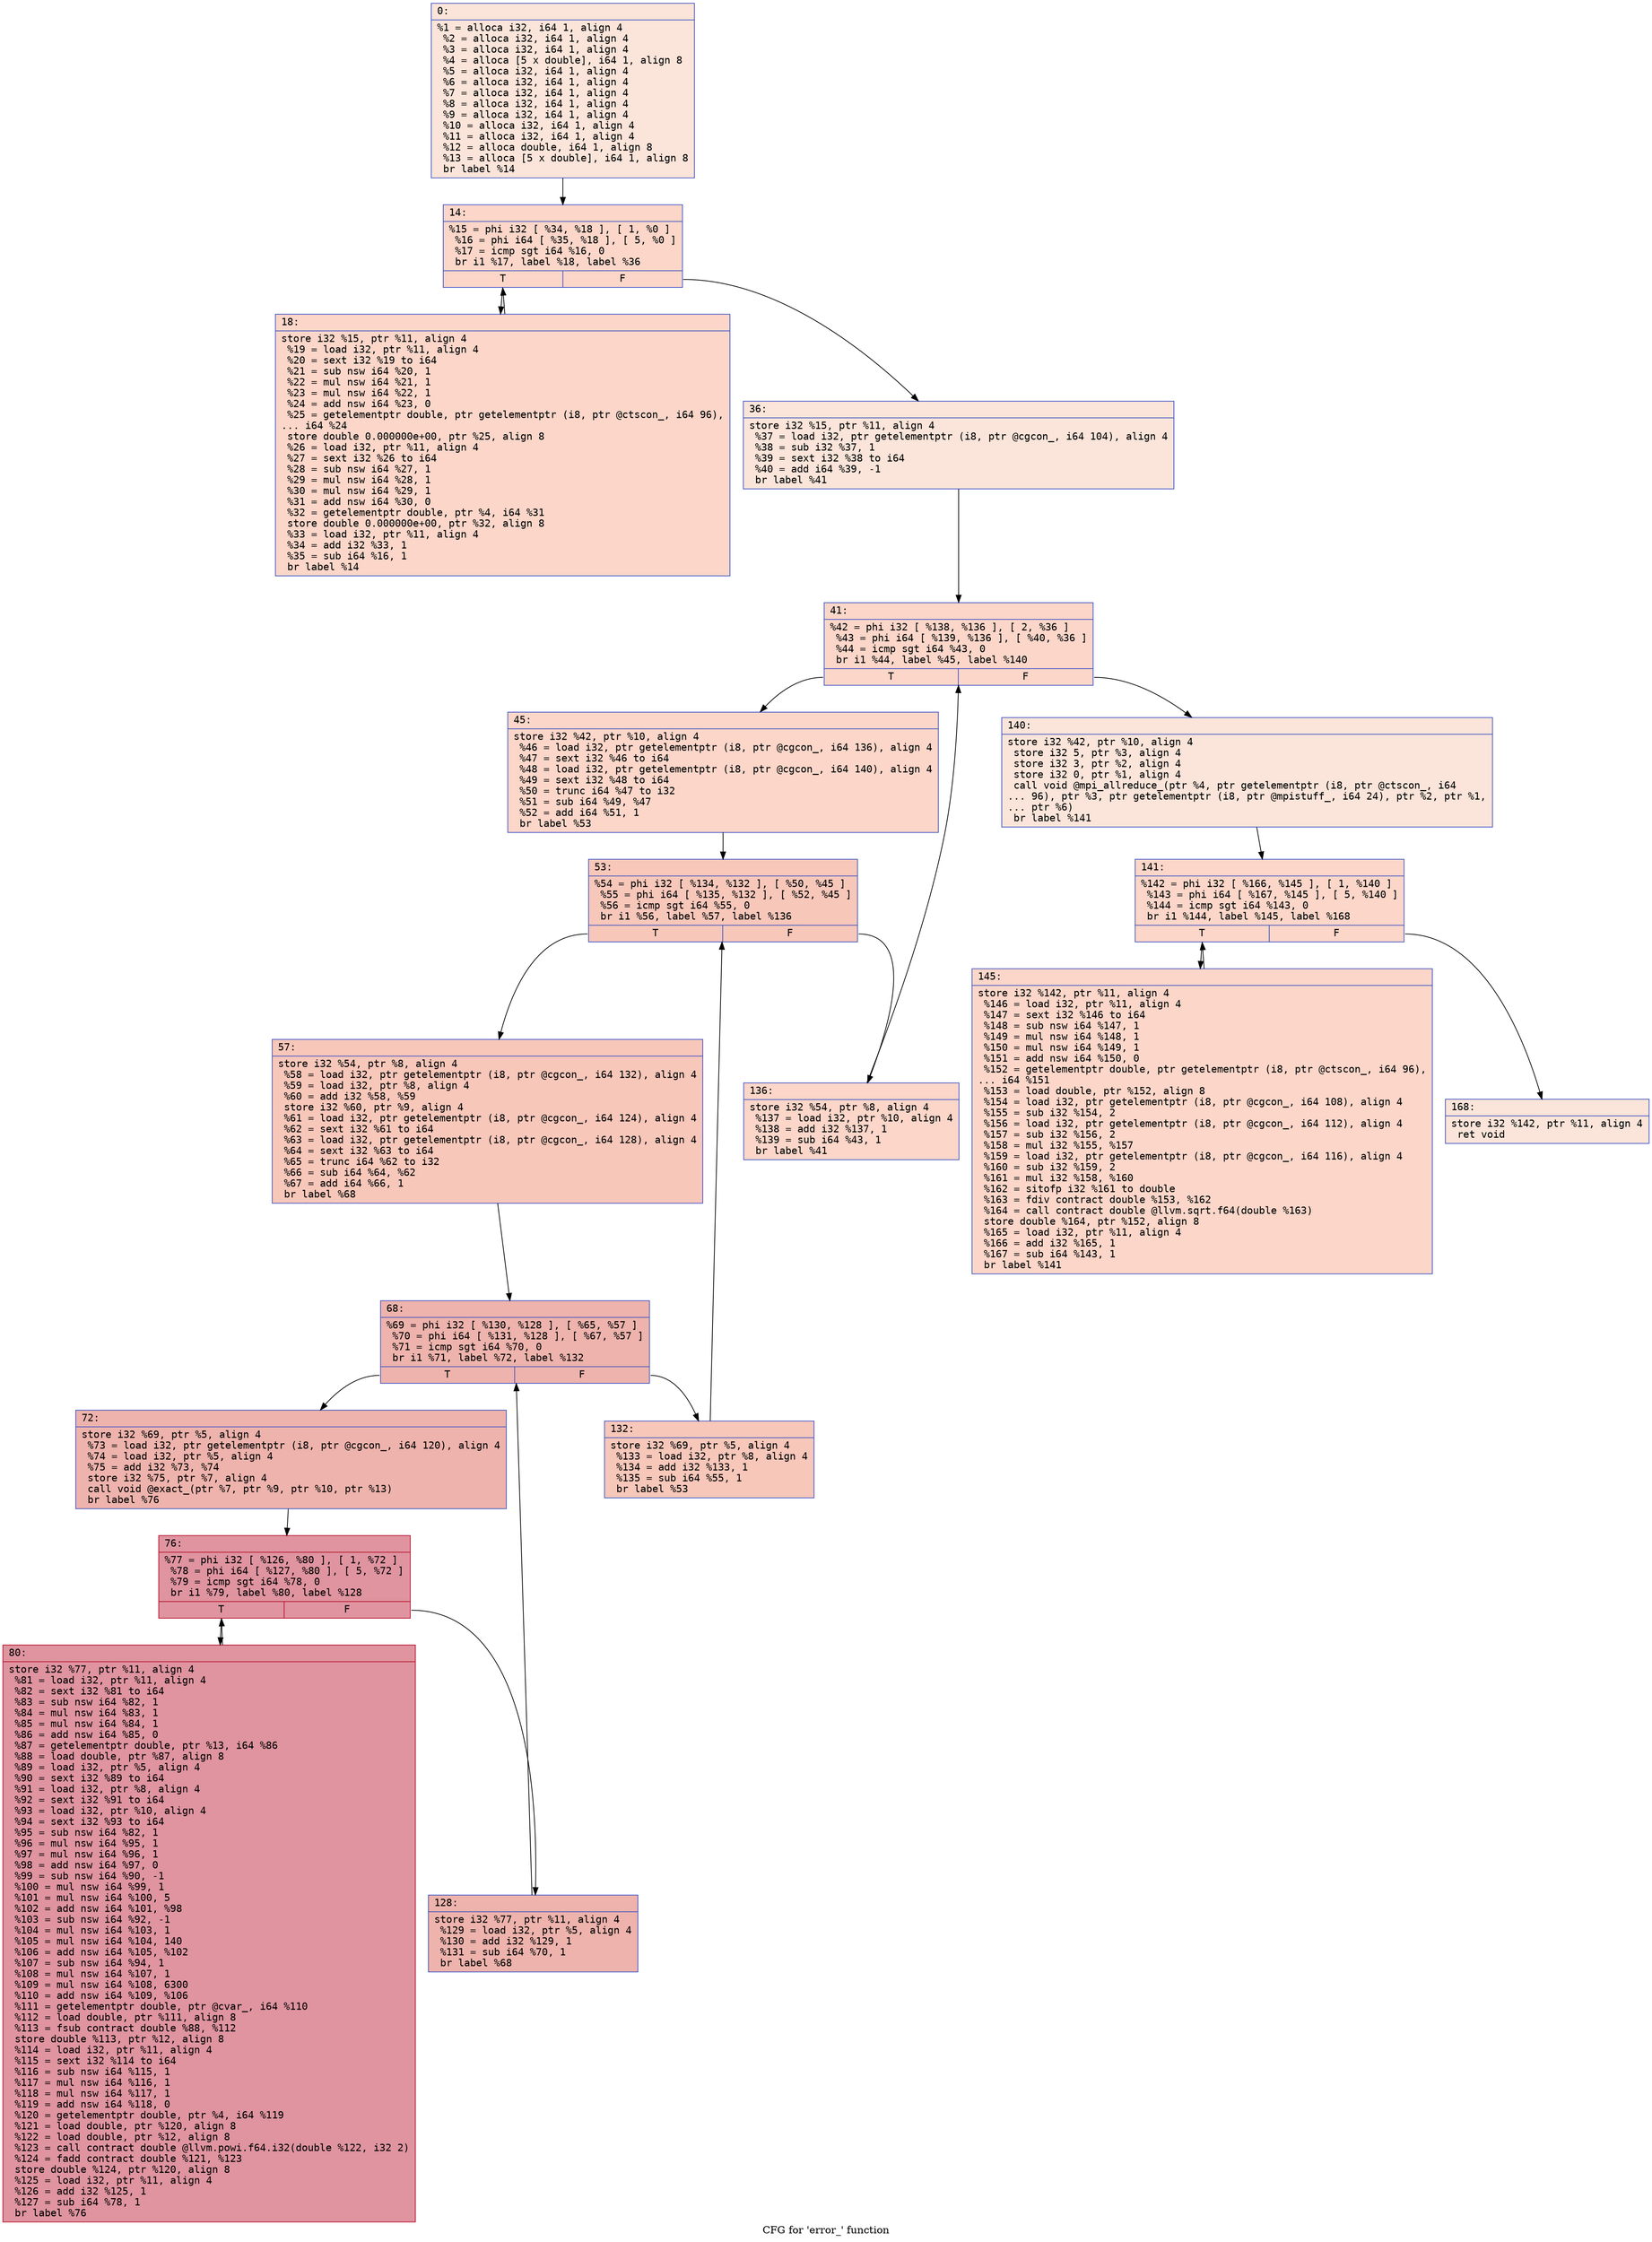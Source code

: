 digraph "CFG for 'error_' function" {
	label="CFG for 'error_' function";

	Node0x561daa31c400 [shape=record,color="#3d50c3ff", style=filled, fillcolor="#f5c1a970" fontname="Courier",label="{0:\l|  %1 = alloca i32, i64 1, align 4\l  %2 = alloca i32, i64 1, align 4\l  %3 = alloca i32, i64 1, align 4\l  %4 = alloca [5 x double], i64 1, align 8\l  %5 = alloca i32, i64 1, align 4\l  %6 = alloca i32, i64 1, align 4\l  %7 = alloca i32, i64 1, align 4\l  %8 = alloca i32, i64 1, align 4\l  %9 = alloca i32, i64 1, align 4\l  %10 = alloca i32, i64 1, align 4\l  %11 = alloca i32, i64 1, align 4\l  %12 = alloca double, i64 1, align 8\l  %13 = alloca [5 x double], i64 1, align 8\l  br label %14\l}"];
	Node0x561daa31c400 -> Node0x561daa31cb40[tooltip="0 -> 14\nProbability 100.00%" ];
	Node0x561daa31cb40 [shape=record,color="#3d50c3ff", style=filled, fillcolor="#f6a38570" fontname="Courier",label="{14:\l|  %15 = phi i32 [ %34, %18 ], [ 1, %0 ]\l  %16 = phi i64 [ %35, %18 ], [ 5, %0 ]\l  %17 = icmp sgt i64 %16, 0\l  br i1 %17, label %18, label %36\l|{<s0>T|<s1>F}}"];
	Node0x561daa31cb40:s0 -> Node0x561daa31cc30[tooltip="14 -> 18\nProbability 96.88%" ];
	Node0x561daa31cb40:s1 -> Node0x561daa3190f0[tooltip="14 -> 36\nProbability 3.12%" ];
	Node0x561daa31cc30 [shape=record,color="#3d50c3ff", style=filled, fillcolor="#f6a38570" fontname="Courier",label="{18:\l|  store i32 %15, ptr %11, align 4\l  %19 = load i32, ptr %11, align 4\l  %20 = sext i32 %19 to i64\l  %21 = sub nsw i64 %20, 1\l  %22 = mul nsw i64 %21, 1\l  %23 = mul nsw i64 %22, 1\l  %24 = add nsw i64 %23, 0\l  %25 = getelementptr double, ptr getelementptr (i8, ptr @ctscon_, i64 96),\l... i64 %24\l  store double 0.000000e+00, ptr %25, align 8\l  %26 = load i32, ptr %11, align 4\l  %27 = sext i32 %26 to i64\l  %28 = sub nsw i64 %27, 1\l  %29 = mul nsw i64 %28, 1\l  %30 = mul nsw i64 %29, 1\l  %31 = add nsw i64 %30, 0\l  %32 = getelementptr double, ptr %4, i64 %31\l  store double 0.000000e+00, ptr %32, align 8\l  %33 = load i32, ptr %11, align 4\l  %34 = add i32 %33, 1\l  %35 = sub i64 %16, 1\l  br label %14\l}"];
	Node0x561daa31cc30 -> Node0x561daa31cb40[tooltip="18 -> 14\nProbability 100.00%" ];
	Node0x561daa3190f0 [shape=record,color="#3d50c3ff", style=filled, fillcolor="#f5c1a970" fontname="Courier",label="{36:\l|  store i32 %15, ptr %11, align 4\l  %37 = load i32, ptr getelementptr (i8, ptr @cgcon_, i64 104), align 4\l  %38 = sub i32 %37, 1\l  %39 = sext i32 %38 to i64\l  %40 = add i64 %39, -1\l  br label %41\l}"];
	Node0x561daa3190f0 -> Node0x561daa31d570[tooltip="36 -> 41\nProbability 100.00%" ];
	Node0x561daa31d570 [shape=record,color="#3d50c3ff", style=filled, fillcolor="#f6a38570" fontname="Courier",label="{41:\l|  %42 = phi i32 [ %138, %136 ], [ 2, %36 ]\l  %43 = phi i64 [ %139, %136 ], [ %40, %36 ]\l  %44 = icmp sgt i64 %43, 0\l  br i1 %44, label %45, label %140\l|{<s0>T|<s1>F}}"];
	Node0x561daa31d570:s0 -> Node0x561daa31d8f0[tooltip="41 -> 45\nProbability 96.88%" ];
	Node0x561daa31d570:s1 -> Node0x561daa31d980[tooltip="41 -> 140\nProbability 3.12%" ];
	Node0x561daa31d8f0 [shape=record,color="#3d50c3ff", style=filled, fillcolor="#f6a38570" fontname="Courier",label="{45:\l|  store i32 %42, ptr %10, align 4\l  %46 = load i32, ptr getelementptr (i8, ptr @cgcon_, i64 136), align 4\l  %47 = sext i32 %46 to i64\l  %48 = load i32, ptr getelementptr (i8, ptr @cgcon_, i64 140), align 4\l  %49 = sext i32 %48 to i64\l  %50 = trunc i64 %47 to i32\l  %51 = sub i64 %49, %47\l  %52 = add i64 %51, 1\l  br label %53\l}"];
	Node0x561daa31d8f0 -> Node0x561daa31e010[tooltip="45 -> 53\nProbability 100.00%" ];
	Node0x561daa31e010 [shape=record,color="#3d50c3ff", style=filled, fillcolor="#ec7f6370" fontname="Courier",label="{53:\l|  %54 = phi i32 [ %134, %132 ], [ %50, %45 ]\l  %55 = phi i64 [ %135, %132 ], [ %52, %45 ]\l  %56 = icmp sgt i64 %55, 0\l  br i1 %56, label %57, label %136\l|{<s0>T|<s1>F}}"];
	Node0x561daa31e010:s0 -> Node0x561daa32cdd0[tooltip="53 -> 57\nProbability 96.88%" ];
	Node0x561daa31e010:s1 -> Node0x561daa31d660[tooltip="53 -> 136\nProbability 3.12%" ];
	Node0x561daa32cdd0 [shape=record,color="#3d50c3ff", style=filled, fillcolor="#ec7f6370" fontname="Courier",label="{57:\l|  store i32 %54, ptr %8, align 4\l  %58 = load i32, ptr getelementptr (i8, ptr @cgcon_, i64 132), align 4\l  %59 = load i32, ptr %8, align 4\l  %60 = add i32 %58, %59\l  store i32 %60, ptr %9, align 4\l  %61 = load i32, ptr getelementptr (i8, ptr @cgcon_, i64 124), align 4\l  %62 = sext i32 %61 to i64\l  %63 = load i32, ptr getelementptr (i8, ptr @cgcon_, i64 128), align 4\l  %64 = sext i32 %63 to i64\l  %65 = trunc i64 %62 to i32\l  %66 = sub i64 %64, %62\l  %67 = add i64 %66, 1\l  br label %68\l}"];
	Node0x561daa32cdd0 -> Node0x561daa32d730[tooltip="57 -> 68\nProbability 100.00%" ];
	Node0x561daa32d730 [shape=record,color="#3d50c3ff", style=filled, fillcolor="#d6524470" fontname="Courier",label="{68:\l|  %69 = phi i32 [ %130, %128 ], [ %65, %57 ]\l  %70 = phi i64 [ %131, %128 ], [ %67, %57 ]\l  %71 = icmp sgt i64 %70, 0\l  br i1 %71, label %72, label %132\l|{<s0>T|<s1>F}}"];
	Node0x561daa32d730:s0 -> Node0x561daa32db30[tooltip="68 -> 72\nProbability 96.88%" ];
	Node0x561daa32d730:s1 -> Node0x561daa31e100[tooltip="68 -> 132\nProbability 3.12%" ];
	Node0x561daa32db30 [shape=record,color="#3d50c3ff", style=filled, fillcolor="#d6524470" fontname="Courier",label="{72:\l|  store i32 %69, ptr %5, align 4\l  %73 = load i32, ptr getelementptr (i8, ptr @cgcon_, i64 120), align 4\l  %74 = load i32, ptr %5, align 4\l  %75 = add i32 %73, %74\l  store i32 %75, ptr %7, align 4\l  call void @exact_(ptr %7, ptr %9, ptr %10, ptr %13)\l  br label %76\l}"];
	Node0x561daa32db30 -> Node0x561daa32e260[tooltip="72 -> 76\nProbability 100.00%" ];
	Node0x561daa32e260 [shape=record,color="#b70d28ff", style=filled, fillcolor="#b70d2870" fontname="Courier",label="{76:\l|  %77 = phi i32 [ %126, %80 ], [ 1, %72 ]\l  %78 = phi i64 [ %127, %80 ], [ 5, %72 ]\l  %79 = icmp sgt i64 %78, 0\l  br i1 %79, label %80, label %128\l|{<s0>T|<s1>F}}"];
	Node0x561daa32e260:s0 -> Node0x561daa32e320[tooltip="76 -> 80\nProbability 96.88%" ];
	Node0x561daa32e260:s1 -> Node0x561daa32d820[tooltip="76 -> 128\nProbability 3.12%" ];
	Node0x561daa32e320 [shape=record,color="#b70d28ff", style=filled, fillcolor="#b70d2870" fontname="Courier",label="{80:\l|  store i32 %77, ptr %11, align 4\l  %81 = load i32, ptr %11, align 4\l  %82 = sext i32 %81 to i64\l  %83 = sub nsw i64 %82, 1\l  %84 = mul nsw i64 %83, 1\l  %85 = mul nsw i64 %84, 1\l  %86 = add nsw i64 %85, 0\l  %87 = getelementptr double, ptr %13, i64 %86\l  %88 = load double, ptr %87, align 8\l  %89 = load i32, ptr %5, align 4\l  %90 = sext i32 %89 to i64\l  %91 = load i32, ptr %8, align 4\l  %92 = sext i32 %91 to i64\l  %93 = load i32, ptr %10, align 4\l  %94 = sext i32 %93 to i64\l  %95 = sub nsw i64 %82, 1\l  %96 = mul nsw i64 %95, 1\l  %97 = mul nsw i64 %96, 1\l  %98 = add nsw i64 %97, 0\l  %99 = sub nsw i64 %90, -1\l  %100 = mul nsw i64 %99, 1\l  %101 = mul nsw i64 %100, 5\l  %102 = add nsw i64 %101, %98\l  %103 = sub nsw i64 %92, -1\l  %104 = mul nsw i64 %103, 1\l  %105 = mul nsw i64 %104, 140\l  %106 = add nsw i64 %105, %102\l  %107 = sub nsw i64 %94, 1\l  %108 = mul nsw i64 %107, 1\l  %109 = mul nsw i64 %108, 6300\l  %110 = add nsw i64 %109, %106\l  %111 = getelementptr double, ptr @cvar_, i64 %110\l  %112 = load double, ptr %111, align 8\l  %113 = fsub contract double %88, %112\l  store double %113, ptr %12, align 8\l  %114 = load i32, ptr %11, align 4\l  %115 = sext i32 %114 to i64\l  %116 = sub nsw i64 %115, 1\l  %117 = mul nsw i64 %116, 1\l  %118 = mul nsw i64 %117, 1\l  %119 = add nsw i64 %118, 0\l  %120 = getelementptr double, ptr %4, i64 %119\l  %121 = load double, ptr %120, align 8\l  %122 = load double, ptr %12, align 8\l  %123 = call contract double @llvm.powi.f64.i32(double %122, i32 2)\l  %124 = fadd contract double %121, %123\l  store double %124, ptr %120, align 8\l  %125 = load i32, ptr %11, align 4\l  %126 = add i32 %125, 1\l  %127 = sub i64 %78, 1\l  br label %76\l}"];
	Node0x561daa32e320 -> Node0x561daa32e260[tooltip="80 -> 76\nProbability 100.00%" ];
	Node0x561daa32d820 [shape=record,color="#3d50c3ff", style=filled, fillcolor="#d6524470" fontname="Courier",label="{128:\l|  store i32 %77, ptr %11, align 4\l  %129 = load i32, ptr %5, align 4\l  %130 = add i32 %129, 1\l  %131 = sub i64 %70, 1\l  br label %68\l}"];
	Node0x561daa32d820 -> Node0x561daa32d730[tooltip="128 -> 68\nProbability 100.00%" ];
	Node0x561daa31e100 [shape=record,color="#3d50c3ff", style=filled, fillcolor="#ec7f6370" fontname="Courier",label="{132:\l|  store i32 %69, ptr %5, align 4\l  %133 = load i32, ptr %8, align 4\l  %134 = add i32 %133, 1\l  %135 = sub i64 %55, 1\l  br label %53\l}"];
	Node0x561daa31e100 -> Node0x561daa31e010[tooltip="132 -> 53\nProbability 100.00%" ];
	Node0x561daa31d660 [shape=record,color="#3d50c3ff", style=filled, fillcolor="#f6a38570" fontname="Courier",label="{136:\l|  store i32 %54, ptr %8, align 4\l  %137 = load i32, ptr %10, align 4\l  %138 = add i32 %137, 1\l  %139 = sub i64 %43, 1\l  br label %41\l}"];
	Node0x561daa31d660 -> Node0x561daa31d570[tooltip="136 -> 41\nProbability 100.00%" ];
	Node0x561daa31d980 [shape=record,color="#3d50c3ff", style=filled, fillcolor="#f5c1a970" fontname="Courier",label="{140:\l|  store i32 %42, ptr %10, align 4\l  store i32 5, ptr %3, align 4\l  store i32 3, ptr %2, align 4\l  store i32 0, ptr %1, align 4\l  call void @mpi_allreduce_(ptr %4, ptr getelementptr (i8, ptr @ctscon_, i64\l... 96), ptr %3, ptr getelementptr (i8, ptr @mpistuff_, i64 24), ptr %2, ptr %1,\l... ptr %6)\l  br label %141\l}"];
	Node0x561daa31d980 -> Node0x561daa331a00[tooltip="140 -> 141\nProbability 100.00%" ];
	Node0x561daa331a00 [shape=record,color="#3d50c3ff", style=filled, fillcolor="#f6a38570" fontname="Courier",label="{141:\l|  %142 = phi i32 [ %166, %145 ], [ 1, %140 ]\l  %143 = phi i64 [ %167, %145 ], [ 5, %140 ]\l  %144 = icmp sgt i64 %143, 0\l  br i1 %144, label %145, label %168\l|{<s0>T|<s1>F}}"];
	Node0x561daa331a00:s0 -> Node0x561daa331ac0[tooltip="141 -> 145\nProbability 96.88%" ];
	Node0x561daa331a00:s1 -> Node0x561daa331d20[tooltip="141 -> 168\nProbability 3.12%" ];
	Node0x561daa331ac0 [shape=record,color="#3d50c3ff", style=filled, fillcolor="#f6a38570" fontname="Courier",label="{145:\l|  store i32 %142, ptr %11, align 4\l  %146 = load i32, ptr %11, align 4\l  %147 = sext i32 %146 to i64\l  %148 = sub nsw i64 %147, 1\l  %149 = mul nsw i64 %148, 1\l  %150 = mul nsw i64 %149, 1\l  %151 = add nsw i64 %150, 0\l  %152 = getelementptr double, ptr getelementptr (i8, ptr @ctscon_, i64 96),\l... i64 %151\l  %153 = load double, ptr %152, align 8\l  %154 = load i32, ptr getelementptr (i8, ptr @cgcon_, i64 108), align 4\l  %155 = sub i32 %154, 2\l  %156 = load i32, ptr getelementptr (i8, ptr @cgcon_, i64 112), align 4\l  %157 = sub i32 %156, 2\l  %158 = mul i32 %155, %157\l  %159 = load i32, ptr getelementptr (i8, ptr @cgcon_, i64 116), align 4\l  %160 = sub i32 %159, 2\l  %161 = mul i32 %158, %160\l  %162 = sitofp i32 %161 to double\l  %163 = fdiv contract double %153, %162\l  %164 = call contract double @llvm.sqrt.f64(double %163)\l  store double %164, ptr %152, align 8\l  %165 = load i32, ptr %11, align 4\l  %166 = add i32 %165, 1\l  %167 = sub i64 %143, 1\l  br label %141\l}"];
	Node0x561daa331ac0 -> Node0x561daa331a00[tooltip="145 -> 141\nProbability 100.00%" ];
	Node0x561daa331d20 [shape=record,color="#3d50c3ff", style=filled, fillcolor="#f5c1a970" fontname="Courier",label="{168:\l|  store i32 %142, ptr %11, align 4\l  ret void\l}"];
}
